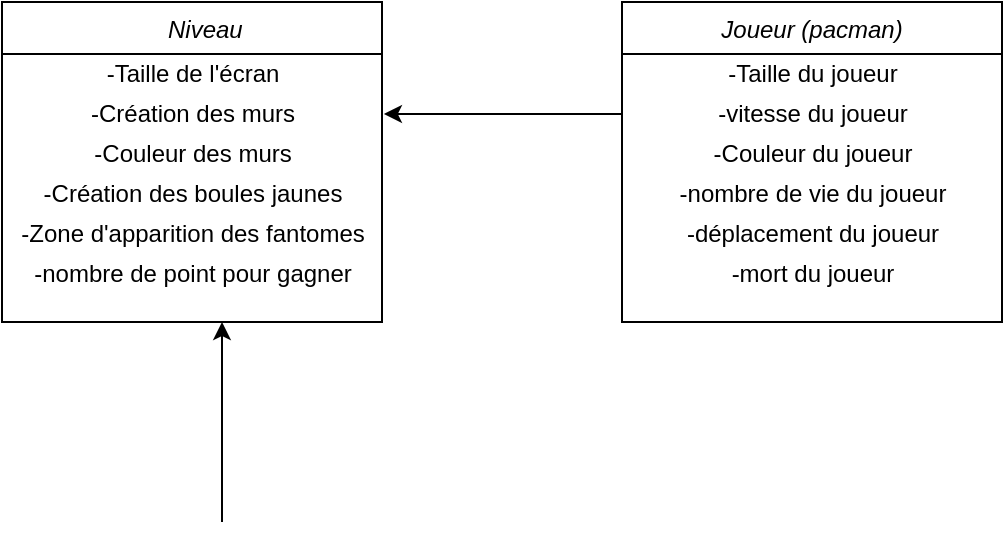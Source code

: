 <mxfile version="18.0.7" type="github">
  <diagram id="C5RBs43oDa-KdzZeNtuy" name="Page-1">
    <mxGraphModel dx="1102" dy="600" grid="1" gridSize="10" guides="1" tooltips="1" connect="1" arrows="1" fold="1" page="1" pageScale="1" pageWidth="827" pageHeight="1169" math="0" shadow="0">
      <root>
        <mxCell id="WIyWlLk6GJQsqaUBKTNV-0" />
        <mxCell id="WIyWlLk6GJQsqaUBKTNV-1" parent="WIyWlLk6GJQsqaUBKTNV-0" />
        <mxCell id="zkfFHV4jXpPFQw0GAbJ--0" value="    Niveau" style="swimlane;fontStyle=2;align=center;verticalAlign=top;childLayout=stackLayout;horizontal=1;startSize=26;horizontalStack=0;resizeParent=1;resizeLast=0;collapsible=1;marginBottom=0;rounded=0;shadow=0;strokeWidth=1;" parent="WIyWlLk6GJQsqaUBKTNV-1" vertex="1">
          <mxGeometry x="220" y="120" width="190" height="160" as="geometry">
            <mxRectangle x="230" y="140" width="160" height="26" as="alternateBounds" />
          </mxGeometry>
        </mxCell>
        <mxCell id="i5Fnf2mXaWRZz45Ac03j-2" value="-Taille de l&#39;écran" style="text;html=1;align=center;verticalAlign=middle;resizable=0;points=[];autosize=1;strokeColor=none;fillColor=none;" vertex="1" parent="zkfFHV4jXpPFQw0GAbJ--0">
          <mxGeometry y="26" width="190" height="20" as="geometry" />
        </mxCell>
        <mxCell id="i5Fnf2mXaWRZz45Ac03j-3" value="-Création des murs" style="text;html=1;align=center;verticalAlign=middle;resizable=0;points=[];autosize=1;strokeColor=none;fillColor=none;" vertex="1" parent="zkfFHV4jXpPFQw0GAbJ--0">
          <mxGeometry y="46" width="190" height="20" as="geometry" />
        </mxCell>
        <mxCell id="i5Fnf2mXaWRZz45Ac03j-5" value="-Couleur des murs" style="text;html=1;align=center;verticalAlign=middle;resizable=0;points=[];autosize=1;strokeColor=none;fillColor=none;" vertex="1" parent="zkfFHV4jXpPFQw0GAbJ--0">
          <mxGeometry y="66" width="190" height="20" as="geometry" />
        </mxCell>
        <mxCell id="i5Fnf2mXaWRZz45Ac03j-4" value="-Création des boules jaunes" style="text;html=1;align=center;verticalAlign=middle;resizable=0;points=[];autosize=1;strokeColor=none;fillColor=none;" vertex="1" parent="zkfFHV4jXpPFQw0GAbJ--0">
          <mxGeometry y="86" width="190" height="20" as="geometry" />
        </mxCell>
        <mxCell id="i5Fnf2mXaWRZz45Ac03j-6" value="-Zone d&#39;apparition des fantomes" style="text;html=1;align=center;verticalAlign=middle;resizable=0;points=[];autosize=1;strokeColor=none;fillColor=none;" vertex="1" parent="zkfFHV4jXpPFQw0GAbJ--0">
          <mxGeometry y="106" width="190" height="20" as="geometry" />
        </mxCell>
        <mxCell id="i5Fnf2mXaWRZz45Ac03j-20" value="-nombre de point pour gagner" style="text;html=1;align=center;verticalAlign=middle;resizable=0;points=[];autosize=1;strokeColor=none;fillColor=none;" vertex="1" parent="zkfFHV4jXpPFQw0GAbJ--0">
          <mxGeometry y="126" width="190" height="20" as="geometry" />
        </mxCell>
        <mxCell id="i5Fnf2mXaWRZz45Ac03j-7" value="" style="endArrow=classic;html=1;rounded=0;entryX=1.005;entryY=0.5;entryDx=0;entryDy=0;entryPerimeter=0;" edge="1" parent="WIyWlLk6GJQsqaUBKTNV-1" target="i5Fnf2mXaWRZz45Ac03j-3">
          <mxGeometry width="50" height="50" relative="1" as="geometry">
            <mxPoint x="530" y="176" as="sourcePoint" />
            <mxPoint x="440" y="280" as="targetPoint" />
          </mxGeometry>
        </mxCell>
        <mxCell id="i5Fnf2mXaWRZz45Ac03j-14" value="Joueur (pacman)" style="swimlane;fontStyle=2;align=center;verticalAlign=top;childLayout=stackLayout;horizontal=1;startSize=26;horizontalStack=0;resizeParent=1;resizeLast=0;collapsible=1;marginBottom=0;rounded=0;shadow=0;strokeWidth=1;" vertex="1" parent="WIyWlLk6GJQsqaUBKTNV-1">
          <mxGeometry x="530" y="120" width="190" height="160" as="geometry">
            <mxRectangle x="230" y="140" width="160" height="26" as="alternateBounds" />
          </mxGeometry>
        </mxCell>
        <mxCell id="i5Fnf2mXaWRZz45Ac03j-15" value="-Taille du joueur" style="text;html=1;align=center;verticalAlign=middle;resizable=0;points=[];autosize=1;strokeColor=none;fillColor=none;" vertex="1" parent="i5Fnf2mXaWRZz45Ac03j-14">
          <mxGeometry y="26" width="190" height="20" as="geometry" />
        </mxCell>
        <mxCell id="i5Fnf2mXaWRZz45Ac03j-16" value="-vitesse du joueur" style="text;html=1;align=center;verticalAlign=middle;resizable=0;points=[];autosize=1;strokeColor=none;fillColor=none;" vertex="1" parent="i5Fnf2mXaWRZz45Ac03j-14">
          <mxGeometry y="46" width="190" height="20" as="geometry" />
        </mxCell>
        <mxCell id="i5Fnf2mXaWRZz45Ac03j-17" value="-Couleur du joueur" style="text;html=1;align=center;verticalAlign=middle;resizable=0;points=[];autosize=1;strokeColor=none;fillColor=none;" vertex="1" parent="i5Fnf2mXaWRZz45Ac03j-14">
          <mxGeometry y="66" width="190" height="20" as="geometry" />
        </mxCell>
        <mxCell id="i5Fnf2mXaWRZz45Ac03j-18" value="-nombre de vie du joueur" style="text;html=1;align=center;verticalAlign=middle;resizable=0;points=[];autosize=1;strokeColor=none;fillColor=none;" vertex="1" parent="i5Fnf2mXaWRZz45Ac03j-14">
          <mxGeometry y="86" width="190" height="20" as="geometry" />
        </mxCell>
        <mxCell id="i5Fnf2mXaWRZz45Ac03j-19" value="-déplacement du joueur" style="text;html=1;align=center;verticalAlign=middle;resizable=0;points=[];autosize=1;strokeColor=none;fillColor=none;" vertex="1" parent="i5Fnf2mXaWRZz45Ac03j-14">
          <mxGeometry y="106" width="190" height="20" as="geometry" />
        </mxCell>
        <mxCell id="i5Fnf2mXaWRZz45Ac03j-21" value="-mort du joueur" style="text;html=1;align=center;verticalAlign=middle;resizable=0;points=[];autosize=1;strokeColor=none;fillColor=none;" vertex="1" parent="i5Fnf2mXaWRZz45Ac03j-14">
          <mxGeometry y="126" width="190" height="20" as="geometry" />
        </mxCell>
        <mxCell id="i5Fnf2mXaWRZz45Ac03j-22" value="" style="endArrow=classic;html=1;rounded=0;" edge="1" parent="WIyWlLk6GJQsqaUBKTNV-1">
          <mxGeometry width="50" height="50" relative="1" as="geometry">
            <mxPoint x="330" y="380" as="sourcePoint" />
            <mxPoint x="330" y="280" as="targetPoint" />
          </mxGeometry>
        </mxCell>
      </root>
    </mxGraphModel>
  </diagram>
</mxfile>

